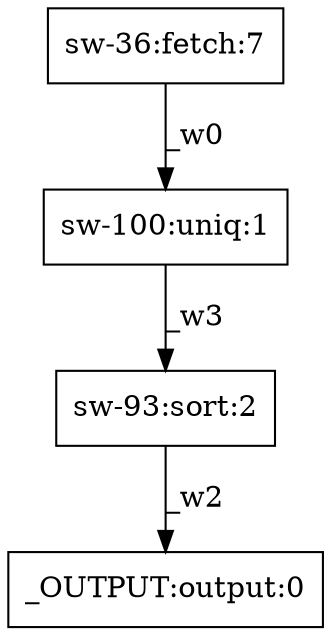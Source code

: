 digraph test1 { node [shape=box] "_OUTPUT" [label="_OUTPUT:output:0"];"sw-36" [label="sw-36:fetch:7"];"sw-100" [label="sw-100:uniq:1"];"sw-93" [label="sw-93:sort:2"];"sw-36" -> "sw-100" [label="_w0"];"sw-93" -> "_OUTPUT" [label="_w2"];"sw-100" -> "sw-93" [label="_w3"];}